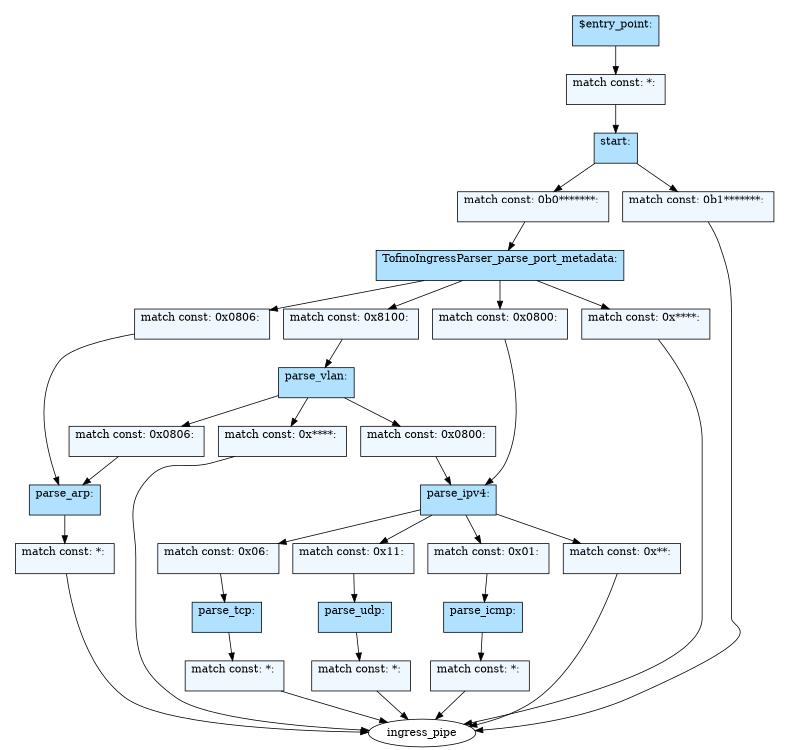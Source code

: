 digraph parser {
size="8,5"
subgraph cluster_0 {style=invis;
State0x7f25000 [style=filled, fillcolor=lightskyblue1, shape=record, label="{parse_arp:\l\l}"];
Match0x372932a0 [style=filled, fillcolor=aliceblue, shape=record, label="{match const: *: \l\l}"];
}
subgraph cluster_1 {style=invis;
State0x7f25380 [style=filled, fillcolor=lightskyblue1, shape=record, label="{parse_ipv4:\l\l}"];
Match0x37293d20 [style=filled, fillcolor=aliceblue, shape=record, label="{match const: 0x06: \l\l}"];
Match0x37293a80 [style=filled, fillcolor=aliceblue, shape=record, label="{match const: 0x11: \l\l}"];
Match0x372937e0 [style=filled, fillcolor=aliceblue, shape=record, label="{match const: 0x01: \l\l}"];
Match0x37293540 [style=filled, fillcolor=aliceblue, shape=record, label="{match const: 0x**: \l\l}"];
}
subgraph cluster_2 {style=invis;
State0x7f25460 [style=filled, fillcolor=lightskyblue1, shape=record, label="{parse_icmp:\l\l}"];
Match0x375ae000 [style=filled, fillcolor=aliceblue, shape=record, label="{match const: *: \l\l}"];
}
subgraph cluster_3 {style=invis;
State0x7f258c0 [style=filled, fillcolor=lightskyblue1, shape=record, label="{parse_udp:\l\l}"];
Match0x375ae2a0 [style=filled, fillcolor=aliceblue, shape=record, label="{match const: *: \l\l}"];
}
subgraph cluster_4 {style=invis;
State0x7f259a0 [style=filled, fillcolor=lightskyblue1, shape=record, label="{parse_tcp:\l\l}"];
Match0x375ae540 [style=filled, fillcolor=aliceblue, shape=record, label="{match const: *: \l\l}"];
}
subgraph cluster_5 {style=invis;
State0x7f508c0 [style=filled, fillcolor=lightskyblue1, shape=record, label="{\$entry_point:\l\l}"];
Match0x372ac7e0 [style=filled, fillcolor=aliceblue, shape=record, label="{match const: *: \l\l}"];
}
subgraph cluster_6 {style=invis;
State0x7f509a0 [style=filled, fillcolor=lightskyblue1, shape=record, label="{start:\l\l}"];
Match0x372acd20 [style=filled, fillcolor=aliceblue, shape=record, label="{match const: 0b1*******: \l\l}"];
Match0x372aca80 [style=filled, fillcolor=aliceblue, shape=record, label="{match const: 0b0*******: \l\l}"];
}
subgraph cluster_7 {style=invis;
State0x7f50d20 [style=filled, fillcolor=lightskyblue1, shape=record, label="{TofinoIngressParser_parse_port_metadata:\l\l}"];
Match0x372967e0 [style=filled, fillcolor=aliceblue, shape=record, label="{match const: 0x0800: \l\l}"];
Match0x37296540 [style=filled, fillcolor=aliceblue, shape=record, label="{match const: 0x0806: \l\l}"];
Match0x372962a0 [style=filled, fillcolor=aliceblue, shape=record, label="{match const: 0x8100: \l\l}"];
Match0x37296000 [style=filled, fillcolor=aliceblue, shape=record, label="{match const: 0x****: \l\l}"];
}
subgraph cluster_8 {style=invis;
State0x7f50e00 [style=filled, fillcolor=lightskyblue1, shape=record, label="{parse_vlan:\l\l}"];
Match0x37293000 [style=filled, fillcolor=aliceblue, shape=record, label="{match const: 0x0800: \l\l}"];
Match0x37296d20 [style=filled, fillcolor=aliceblue, shape=record, label="{match const: 0x0806: \l\l}"];
Match0x37296a80 [style=filled, fillcolor=aliceblue, shape=record, label="{match const: 0x****: \l\l}"];
}
State0x7f25000 -> Match0x372932a0
Match0x372932a0 -> ingress_pipe
State0x7f25380 -> Match0x37293d20
Match0x37293d20 -> State0x7f259a0
State0x7f25380 -> Match0x37293a80
Match0x37293a80 -> State0x7f258c0
State0x7f25380 -> Match0x372937e0
Match0x372937e0 -> State0x7f25460
State0x7f25380 -> Match0x37293540
Match0x37293540 -> ingress_pipe
State0x7f25460 -> Match0x375ae000
Match0x375ae000 -> ingress_pipe
State0x7f258c0 -> Match0x375ae2a0
Match0x375ae2a0 -> ingress_pipe
State0x7f259a0 -> Match0x375ae540
Match0x375ae540 -> ingress_pipe
State0x7f508c0 -> Match0x372ac7e0
Match0x372ac7e0 -> State0x7f509a0
State0x7f509a0 -> Match0x372acd20
Match0x372acd20 -> ingress_pipe
State0x7f509a0 -> Match0x372aca80
Match0x372aca80 -> State0x7f50d20
State0x7f50d20 -> Match0x372967e0
Match0x372967e0 -> State0x7f25380
State0x7f50d20 -> Match0x37296540
Match0x37296540 -> State0x7f25000
State0x7f50d20 -> Match0x372962a0
Match0x372962a0 -> State0x7f50e00
State0x7f50d20 -> Match0x37296000
Match0x37296000 -> ingress_pipe
State0x7f50e00 -> Match0x37293000
Match0x37293000 -> State0x7f25380
State0x7f50e00 -> Match0x37296d20
Match0x37296d20 -> State0x7f25000
State0x7f50e00 -> Match0x37296a80
Match0x37296a80 -> ingress_pipe
}
